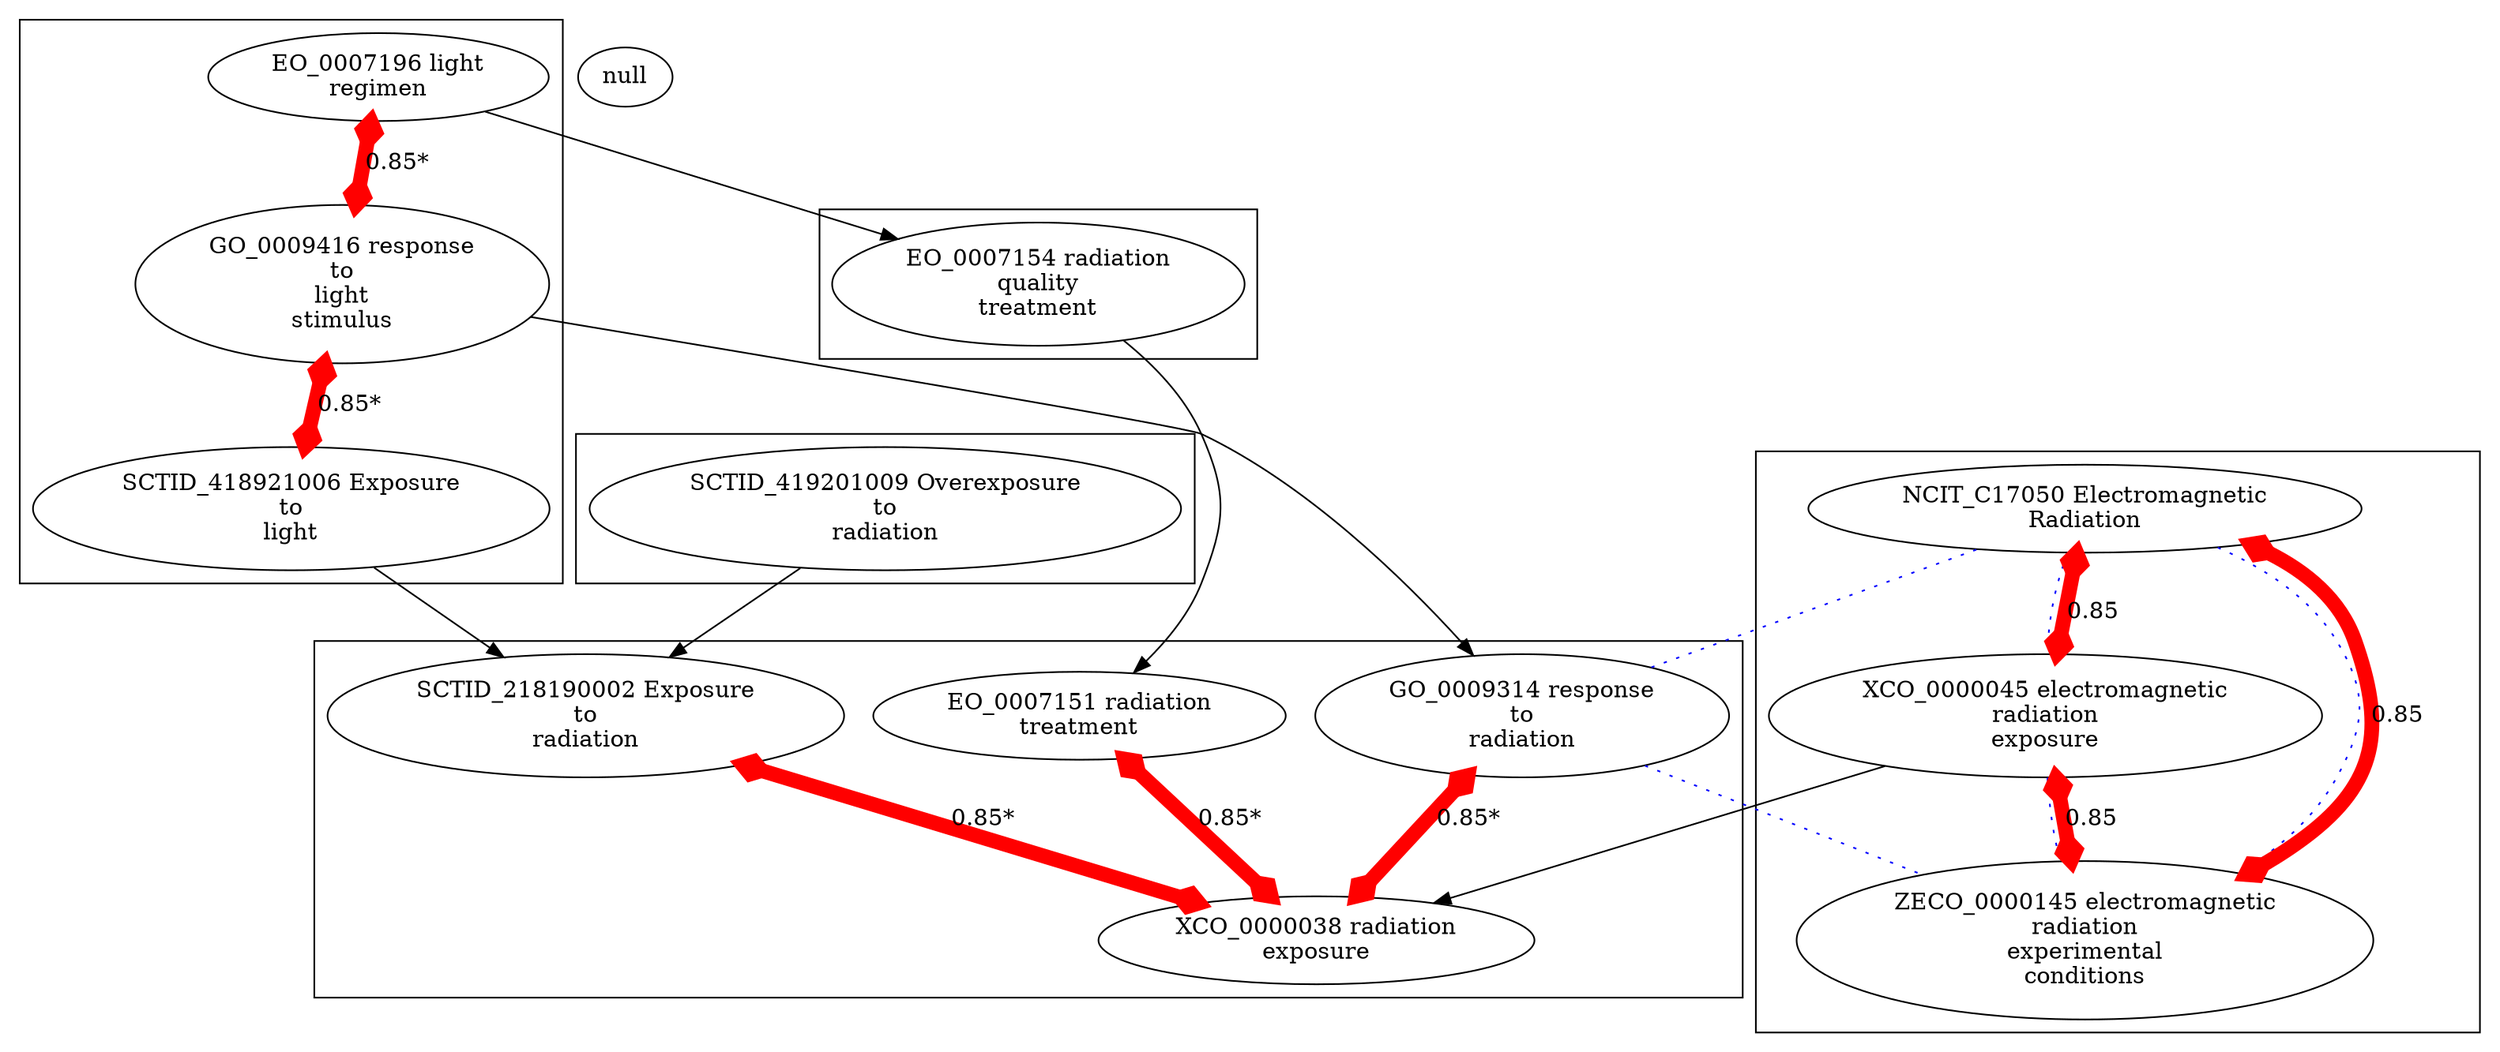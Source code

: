 digraph cliquegraph {
subgraph cluster_EO_0007154 {EO_0007154 [ label="EO_0007154 radiation
quality
treatment" ];}

subgraph cluster_EO_0007196 {EO_0007196 [ label="EO_0007196 light
regimen" ];
GO_0009416 [ label="GO_0009416 response
to
light
stimulus" ];
SCTID_418921006 [ label="SCTID_418921006 Exposure
to
light" ];}

subgraph cluster_SCTID_419201009 {SCTID_419201009 [ label="SCTID_419201009 Overexposure
to
radiation" ];}

subgraph cluster_ZECO_0000145 {ZECO_0000145 [ label="ZECO_0000145 electromagnetic
radiation
experimental
conditions" ];
NCIT_C17050 [ label="NCIT_C17050 Electromagnetic
Radiation" ];
XCO_0000045 [ label="XCO_0000045 electromagnetic
radiation
exposure" ];}

subgraph cluster_GO_0009314 {GO_0009314 [ label="GO_0009314 response
to
radiation" ];
EO_0007151 [ label="EO_0007151 radiation
treatment" ];
XCO_0000038 [ label="XCO_0000038 radiation
exposure" ];
SCTID_218190002 [ label="SCTID_218190002 Exposure
to
radiation" ];}
XCO_0000045 -> XCO_0000038 [ arrowhead = normal, penwidth=1, color=black, label="", style=solid]

SCTID_419201009 -> SCTID_218190002 [ arrowhead = normal, penwidth=1, color=black, label="", style=solid]

SCTID_418921006 -> SCTID_218190002 [ arrowhead = normal, penwidth=1, color=black, label="", style=solid]

EO_0007154 -> EO_0007151 [ arrowhead = normal, penwidth=1, color=black, label="", style=solid]

GO_0009416 -> GO_0009314 [ arrowhead = normal, penwidth=1, color=black, label="", style=solid]

null
EO_0007196 -> EO_0007154 [ arrowhead = normal, penwidth=1, color=black, label="", style=solid]
GO_0009314 -> ZECO_0000145 [ arrowhead = none, penwidth=1, color=blue, label="", style=dotted]

NCIT_C17050 -> ZECO_0000145 [ arrowhead = none, penwidth=1, color=blue, label="", style=dotted]

GO_0009314 -> NCIT_C17050 [ arrowhead = none, penwidth=1, color=blue, label="", style=dotted]

XCO_0000045 -> ZECO_0000145 [ arrowhead = none, penwidth=1, color=blue, label="", style=dotted]

NCIT_C17050 -> XCO_0000045 [ arrowhead = none, penwidth=1, color=blue, label="", style=dotted]
GO_0009416 -> SCTID_418921006 [ arrowhead = ediamond, penwidth=9, color=red, label="0.85*", style=solid, arrowtail=ediamond, dir=both]

XCO_0000045 -> ZECO_0000145 [ arrowhead = ediamond, penwidth=9, color=red, label="0.85", style=solid, arrowtail=ediamond, dir=both]

NCIT_C17050 -> XCO_0000045 [ arrowhead = ediamond, penwidth=9, color=red, label="0.85", style=solid, arrowtail=ediamond, dir=both]

EO_0007151 -> XCO_0000038 [ arrowhead = ediamond, penwidth=9, color=red, label="0.85*", style=solid, arrowtail=ediamond, dir=both]

GO_0009314 -> XCO_0000038 [ arrowhead = ediamond, penwidth=9, color=red, label="0.85*", style=solid, arrowtail=ediamond, dir=both]

NCIT_C17050 -> ZECO_0000145 [ arrowhead = ediamond, penwidth=9, color=red, label="0.85", style=solid, arrowtail=ediamond, dir=both]

SCTID_218190002 -> XCO_0000038 [ arrowhead = ediamond, penwidth=9, color=red, label="0.85*", style=solid, arrowtail=ediamond, dir=both]

EO_0007196 -> GO_0009416 [ arrowhead = ediamond, penwidth=9, color=red, label="0.85*", style=solid, arrowtail=ediamond, dir=both]
}